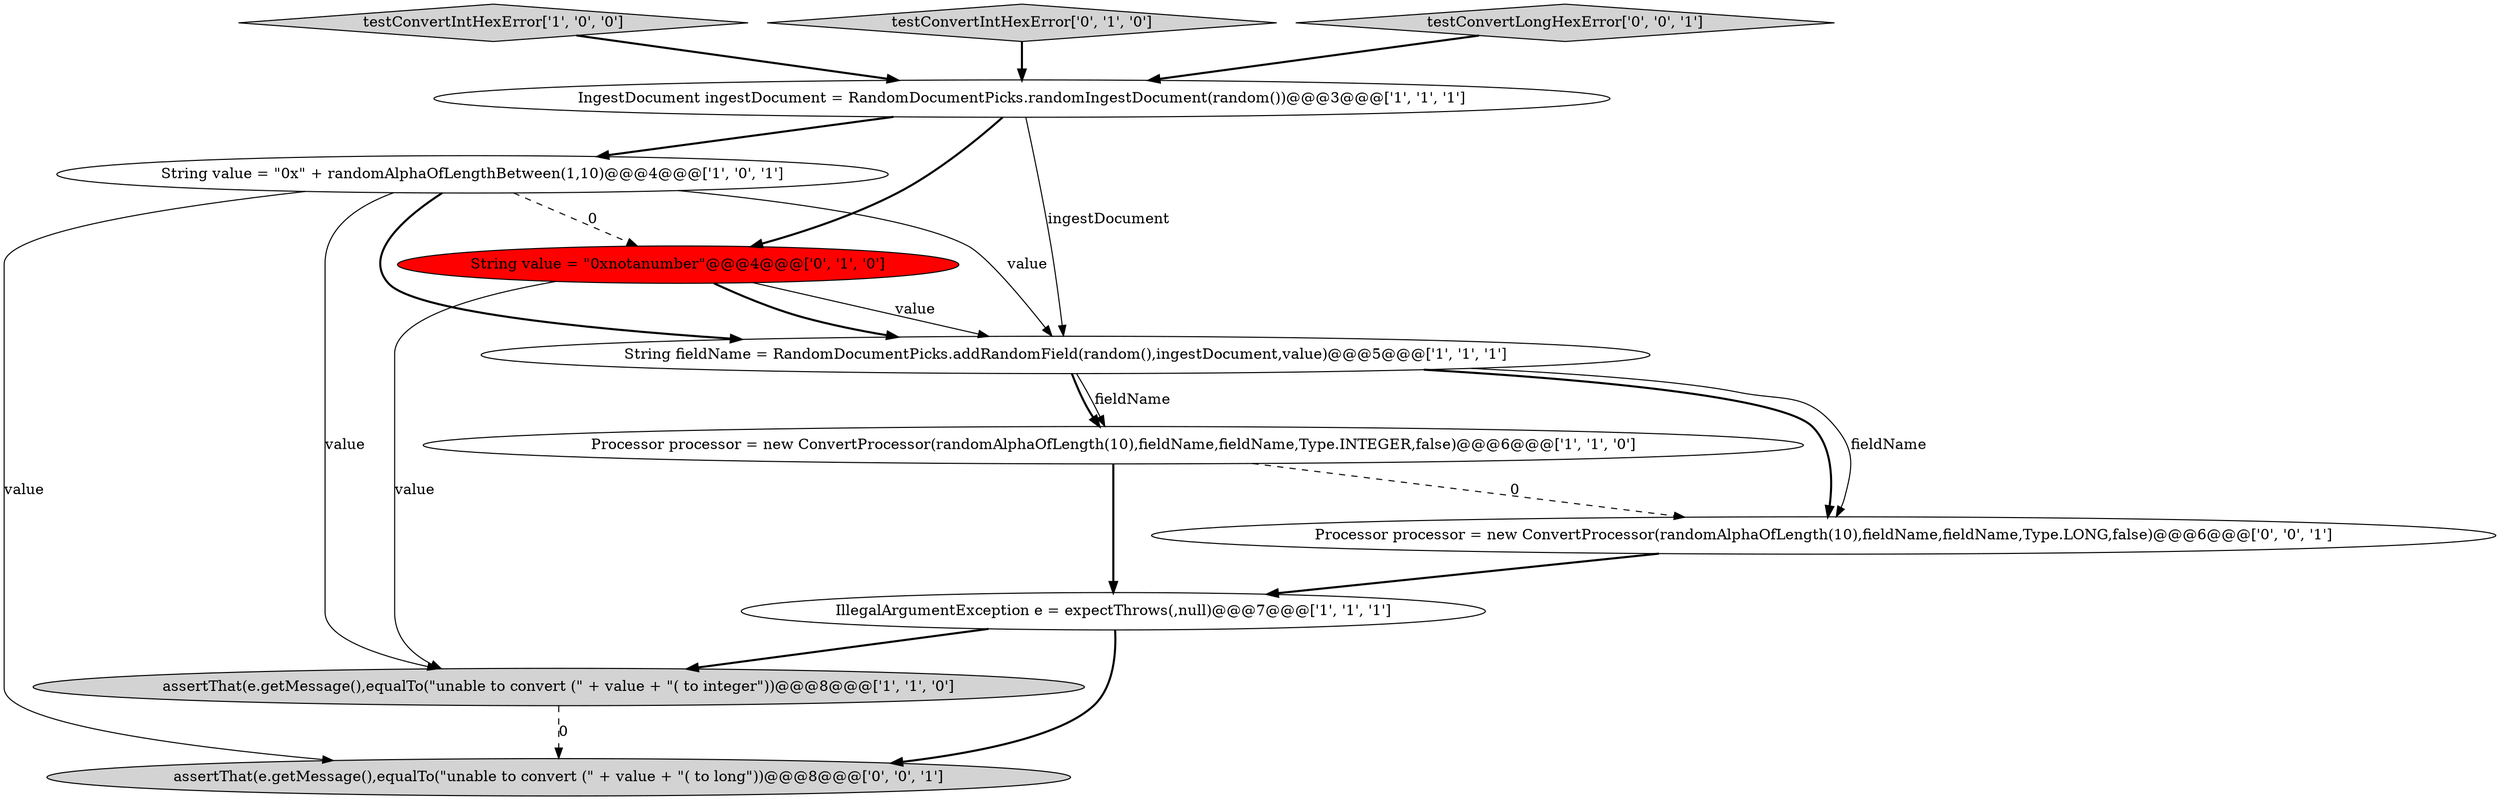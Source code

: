 digraph {
6 [style = filled, label = "Processor processor = new ConvertProcessor(randomAlphaOfLength(10),fieldName,fieldName,Type.INTEGER,false)@@@6@@@['1', '1', '0']", fillcolor = white, shape = ellipse image = "AAA0AAABBB1BBB"];
4 [style = filled, label = "testConvertIntHexError['1', '0', '0']", fillcolor = lightgray, shape = diamond image = "AAA0AAABBB1BBB"];
2 [style = filled, label = "String value = \"0x\" + randomAlphaOfLengthBetween(1,10)@@@4@@@['1', '0', '1']", fillcolor = white, shape = ellipse image = "AAA0AAABBB1BBB"];
10 [style = filled, label = "Processor processor = new ConvertProcessor(randomAlphaOfLength(10),fieldName,fieldName,Type.LONG,false)@@@6@@@['0', '0', '1']", fillcolor = white, shape = ellipse image = "AAA0AAABBB3BBB"];
5 [style = filled, label = "String fieldName = RandomDocumentPicks.addRandomField(random(),ingestDocument,value)@@@5@@@['1', '1', '1']", fillcolor = white, shape = ellipse image = "AAA0AAABBB1BBB"];
8 [style = filled, label = "testConvertIntHexError['0', '1', '0']", fillcolor = lightgray, shape = diamond image = "AAA0AAABBB2BBB"];
1 [style = filled, label = "IllegalArgumentException e = expectThrows(,null)@@@7@@@['1', '1', '1']", fillcolor = white, shape = ellipse image = "AAA0AAABBB1BBB"];
11 [style = filled, label = "testConvertLongHexError['0', '0', '1']", fillcolor = lightgray, shape = diamond image = "AAA0AAABBB3BBB"];
9 [style = filled, label = "assertThat(e.getMessage(),equalTo(\"unable to convert (\" + value + \"( to long\"))@@@8@@@['0', '0', '1']", fillcolor = lightgray, shape = ellipse image = "AAA0AAABBB3BBB"];
0 [style = filled, label = "IngestDocument ingestDocument = RandomDocumentPicks.randomIngestDocument(random())@@@3@@@['1', '1', '1']", fillcolor = white, shape = ellipse image = "AAA0AAABBB1BBB"];
7 [style = filled, label = "String value = \"0xnotanumber\"@@@4@@@['0', '1', '0']", fillcolor = red, shape = ellipse image = "AAA1AAABBB2BBB"];
3 [style = filled, label = "assertThat(e.getMessage(),equalTo(\"unable to convert (\" + value + \"( to integer\"))@@@8@@@['1', '1', '0']", fillcolor = lightgray, shape = ellipse image = "AAA0AAABBB1BBB"];
5->10 [style = bold, label=""];
2->3 [style = solid, label="value"];
0->2 [style = bold, label=""];
1->3 [style = bold, label=""];
2->7 [style = dashed, label="0"];
1->9 [style = bold, label=""];
4->0 [style = bold, label=""];
6->10 [style = dashed, label="0"];
0->7 [style = bold, label=""];
8->0 [style = bold, label=""];
6->1 [style = bold, label=""];
7->5 [style = bold, label=""];
11->0 [style = bold, label=""];
5->6 [style = bold, label=""];
2->9 [style = solid, label="value"];
3->9 [style = dashed, label="0"];
0->5 [style = solid, label="ingestDocument"];
7->5 [style = solid, label="value"];
5->6 [style = solid, label="fieldName"];
7->3 [style = solid, label="value"];
10->1 [style = bold, label=""];
5->10 [style = solid, label="fieldName"];
2->5 [style = solid, label="value"];
2->5 [style = bold, label=""];
}
